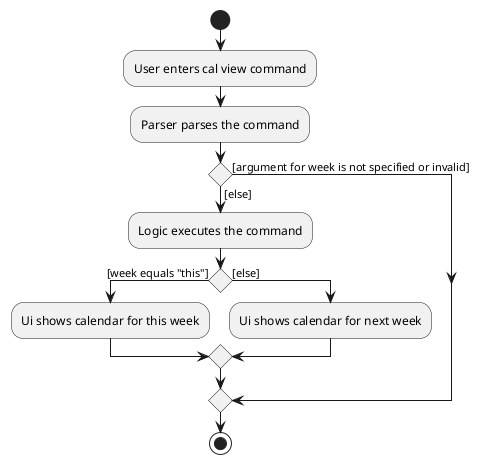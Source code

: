 @startuml
start
:User enters cal view command;
:Parser parses the command;
'Since the beta syntax does not support placing the condition outside the
'diamond we place it as the true branch instead.

if () then ([else])
    :Logic executes the command;
    if () then ([week equals "this"])
        :Ui shows calendar for this week;
    else ([else])
        :Ui shows calendar for next week;
    endif;
else ([argument for week is not specified or invalid])
endif
stop
@enduml